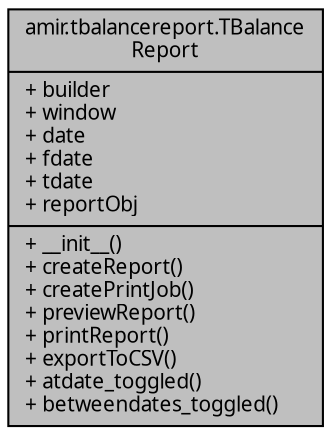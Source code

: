 digraph "amir.tbalancereport.TBalanceReport"
{
 // LATEX_PDF_SIZE
  edge [fontname="FreeSans.ttf",fontsize="10",labelfontname="FreeSans.ttf",labelfontsize="10"];
  node [fontname="FreeSans.ttf",fontsize="10",shape=record];
  Node1 [label="{amir.tbalancereport.TBalance\lReport\n|+ builder\l+ window\l+ date\l+ fdate\l+ tdate\l+ reportObj\l|+ __init__()\l+ createReport()\l+ createPrintJob()\l+ previewReport()\l+ printReport()\l+ exportToCSV()\l+ atdate_toggled()\l+ betweendates_toggled()\l}",height=0.2,width=0.4,color="black", fillcolor="grey75", style="filled", fontcolor="black",tooltip=" "];
}
